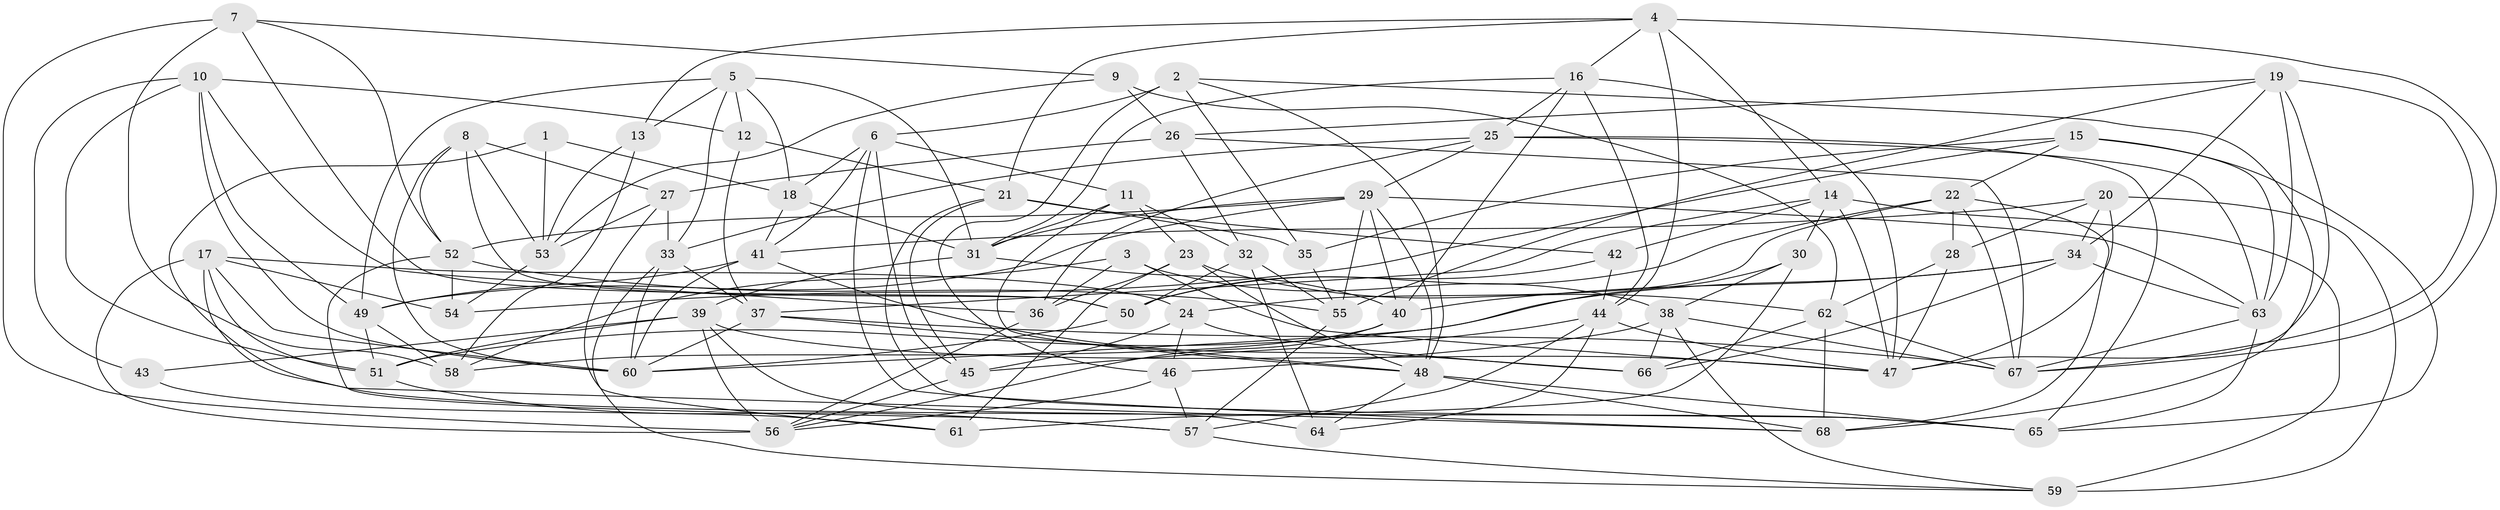 // original degree distribution, {4: 1.0}
// Generated by graph-tools (version 1.1) at 2025/03/03/09/25 03:03:10]
// undirected, 68 vertices, 188 edges
graph export_dot {
graph [start="1"]
  node [color=gray90,style=filled];
  1;
  2;
  3;
  4;
  5;
  6;
  7;
  8;
  9;
  10;
  11;
  12;
  13;
  14;
  15;
  16;
  17;
  18;
  19;
  20;
  21;
  22;
  23;
  24;
  25;
  26;
  27;
  28;
  29;
  30;
  31;
  32;
  33;
  34;
  35;
  36;
  37;
  38;
  39;
  40;
  41;
  42;
  43;
  44;
  45;
  46;
  47;
  48;
  49;
  50;
  51;
  52;
  53;
  54;
  55;
  56;
  57;
  58;
  59;
  60;
  61;
  62;
  63;
  64;
  65;
  66;
  67;
  68;
  1 -- 18 [weight=2.0];
  1 -- 53 [weight=1.0];
  1 -- 65 [weight=1.0];
  2 -- 6 [weight=1.0];
  2 -- 35 [weight=1.0];
  2 -- 46 [weight=2.0];
  2 -- 48 [weight=1.0];
  2 -- 68 [weight=1.0];
  3 -- 36 [weight=1.0];
  3 -- 38 [weight=1.0];
  3 -- 47 [weight=1.0];
  3 -- 58 [weight=1.0];
  4 -- 13 [weight=1.0];
  4 -- 14 [weight=1.0];
  4 -- 16 [weight=1.0];
  4 -- 21 [weight=1.0];
  4 -- 44 [weight=1.0];
  4 -- 67 [weight=1.0];
  5 -- 12 [weight=1.0];
  5 -- 13 [weight=1.0];
  5 -- 18 [weight=1.0];
  5 -- 31 [weight=1.0];
  5 -- 33 [weight=1.0];
  5 -- 49 [weight=1.0];
  6 -- 11 [weight=1.0];
  6 -- 18 [weight=1.0];
  6 -- 41 [weight=1.0];
  6 -- 45 [weight=1.0];
  6 -- 68 [weight=1.0];
  7 -- 9 [weight=1.0];
  7 -- 50 [weight=1.0];
  7 -- 52 [weight=1.0];
  7 -- 56 [weight=1.0];
  7 -- 58 [weight=2.0];
  8 -- 27 [weight=2.0];
  8 -- 50 [weight=1.0];
  8 -- 52 [weight=1.0];
  8 -- 53 [weight=1.0];
  8 -- 60 [weight=1.0];
  9 -- 26 [weight=1.0];
  9 -- 53 [weight=1.0];
  9 -- 62 [weight=1.0];
  10 -- 12 [weight=1.0];
  10 -- 36 [weight=1.0];
  10 -- 43 [weight=1.0];
  10 -- 49 [weight=1.0];
  10 -- 51 [weight=1.0];
  10 -- 60 [weight=1.0];
  11 -- 23 [weight=1.0];
  11 -- 31 [weight=2.0];
  11 -- 32 [weight=1.0];
  11 -- 48 [weight=1.0];
  12 -- 21 [weight=1.0];
  12 -- 37 [weight=1.0];
  13 -- 53 [weight=1.0];
  13 -- 58 [weight=1.0];
  14 -- 30 [weight=1.0];
  14 -- 37 [weight=1.0];
  14 -- 42 [weight=1.0];
  14 -- 47 [weight=1.0];
  14 -- 59 [weight=1.0];
  15 -- 22 [weight=1.0];
  15 -- 35 [weight=1.0];
  15 -- 54 [weight=1.0];
  15 -- 63 [weight=2.0];
  15 -- 65 [weight=1.0];
  16 -- 25 [weight=1.0];
  16 -- 31 [weight=1.0];
  16 -- 40 [weight=1.0];
  16 -- 44 [weight=1.0];
  16 -- 47 [weight=1.0];
  17 -- 24 [weight=1.0];
  17 -- 51 [weight=1.0];
  17 -- 54 [weight=1.0];
  17 -- 56 [weight=1.0];
  17 -- 60 [weight=1.0];
  17 -- 68 [weight=1.0];
  18 -- 31 [weight=1.0];
  18 -- 41 [weight=1.0];
  19 -- 26 [weight=1.0];
  19 -- 34 [weight=1.0];
  19 -- 47 [weight=1.0];
  19 -- 55 [weight=1.0];
  19 -- 63 [weight=1.0];
  19 -- 67 [weight=1.0];
  20 -- 28 [weight=1.0];
  20 -- 34 [weight=1.0];
  20 -- 41 [weight=1.0];
  20 -- 47 [weight=1.0];
  20 -- 59 [weight=2.0];
  21 -- 35 [weight=1.0];
  21 -- 42 [weight=1.0];
  21 -- 45 [weight=1.0];
  21 -- 65 [weight=1.0];
  22 -- 24 [weight=1.0];
  22 -- 28 [weight=1.0];
  22 -- 50 [weight=1.0];
  22 -- 67 [weight=1.0];
  22 -- 68 [weight=1.0];
  23 -- 36 [weight=1.0];
  23 -- 48 [weight=1.0];
  23 -- 61 [weight=2.0];
  23 -- 62 [weight=1.0];
  24 -- 45 [weight=1.0];
  24 -- 46 [weight=1.0];
  24 -- 66 [weight=2.0];
  25 -- 29 [weight=1.0];
  25 -- 33 [weight=1.0];
  25 -- 36 [weight=1.0];
  25 -- 63 [weight=1.0];
  25 -- 65 [weight=1.0];
  26 -- 27 [weight=1.0];
  26 -- 32 [weight=2.0];
  26 -- 67 [weight=1.0];
  27 -- 33 [weight=1.0];
  27 -- 53 [weight=1.0];
  27 -- 61 [weight=1.0];
  28 -- 47 [weight=1.0];
  28 -- 62 [weight=1.0];
  29 -- 31 [weight=1.0];
  29 -- 40 [weight=1.0];
  29 -- 48 [weight=1.0];
  29 -- 49 [weight=1.0];
  29 -- 52 [weight=1.0];
  29 -- 55 [weight=1.0];
  29 -- 63 [weight=1.0];
  30 -- 38 [weight=1.0];
  30 -- 60 [weight=1.0];
  30 -- 61 [weight=1.0];
  31 -- 39 [weight=1.0];
  31 -- 40 [weight=1.0];
  32 -- 50 [weight=1.0];
  32 -- 55 [weight=1.0];
  32 -- 64 [weight=1.0];
  33 -- 37 [weight=1.0];
  33 -- 59 [weight=1.0];
  33 -- 60 [weight=1.0];
  34 -- 40 [weight=1.0];
  34 -- 51 [weight=1.0];
  34 -- 63 [weight=1.0];
  34 -- 66 [weight=1.0];
  35 -- 55 [weight=1.0];
  36 -- 56 [weight=2.0];
  37 -- 48 [weight=1.0];
  37 -- 60 [weight=1.0];
  37 -- 67 [weight=1.0];
  38 -- 46 [weight=1.0];
  38 -- 59 [weight=1.0];
  38 -- 66 [weight=1.0];
  38 -- 67 [weight=1.0];
  39 -- 43 [weight=1.0];
  39 -- 47 [weight=1.0];
  39 -- 51 [weight=1.0];
  39 -- 56 [weight=1.0];
  39 -- 64 [weight=1.0];
  40 -- 56 [weight=1.0];
  40 -- 58 [weight=1.0];
  41 -- 49 [weight=1.0];
  41 -- 60 [weight=1.0];
  41 -- 66 [weight=1.0];
  42 -- 44 [weight=1.0];
  42 -- 50 [weight=1.0];
  43 -- 61 [weight=2.0];
  44 -- 45 [weight=2.0];
  44 -- 47 [weight=1.0];
  44 -- 57 [weight=1.0];
  44 -- 64 [weight=1.0];
  45 -- 56 [weight=1.0];
  46 -- 56 [weight=1.0];
  46 -- 57 [weight=1.0];
  48 -- 64 [weight=1.0];
  48 -- 65 [weight=1.0];
  48 -- 68 [weight=1.0];
  49 -- 51 [weight=1.0];
  49 -- 58 [weight=1.0];
  50 -- 60 [weight=1.0];
  51 -- 57 [weight=1.0];
  52 -- 54 [weight=1.0];
  52 -- 55 [weight=1.0];
  52 -- 57 [weight=1.0];
  53 -- 54 [weight=1.0];
  55 -- 57 [weight=1.0];
  57 -- 59 [weight=1.0];
  62 -- 66 [weight=1.0];
  62 -- 67 [weight=1.0];
  62 -- 68 [weight=1.0];
  63 -- 65 [weight=1.0];
  63 -- 67 [weight=1.0];
}
